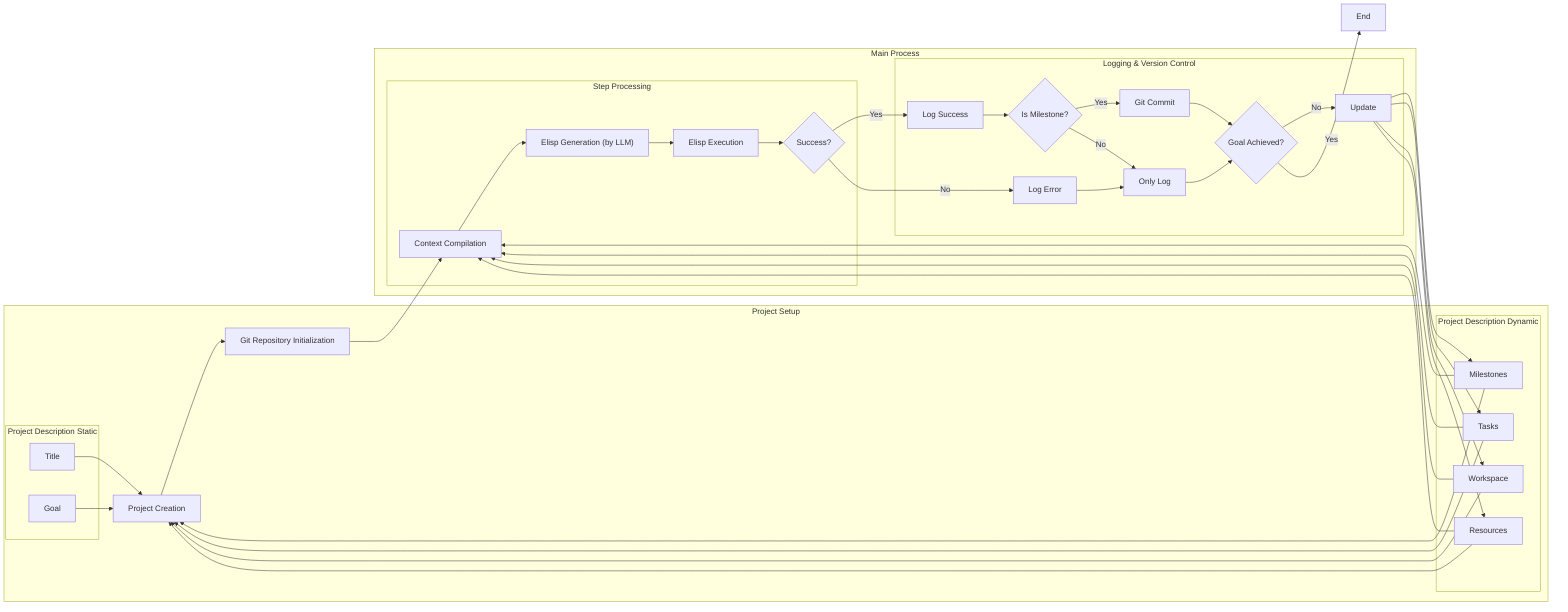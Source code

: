 graph LR
    subgraph Project Setup
    subgraph Project Description Static
        A1["Title"]
        A2["Goal"]
    end
    subgraph Project Description Dynamic
        A3["Milestones"]
        A4["Tasks"]
        A5["Workspace"]
        A6["Resources"]
    end
    A[Project Creation]
    B[Git Repository Initialization]
    end
    subgraph Main Process
    subgraph Step Processing
        D["Context Compilation"]
        E["Elisp Generation (by LLM)"]
        F[Elisp Execution]
        G{Success?}
    end
    subgraph Logging & Version Control
        H[Log Success]
        I[Log Error]
        J{Is Milestone?}
        K[Git Commit]
        L[Only Log]
        M{Goal Achieved?}
        N[Update]
    end
    end
    A1 --> A
    A2 --> A
    A3 --> A
    A4 --> A
    A5 --> A
    A6 --> A
    A --> B
    B --> D
    A3 --> D
    A4 --> D
    A5 --> D
    A6 --> D
    D --> E
    E --> F
    F --> G
    G -- Yes --> H
    G -- No --> I
    H --> J
    J -- Yes --> K
    J -- No --> L
    K --> M
    I --> L
    L --> M
    %% M -- No --> A3
    %% M -- No --> A4
    %% M -- No --> A5
    %% M -- No --> A6
    M -- No --> N
    N --> A3
    N --> A4
    N --> A5
    N --> A6
    %% M -- No --> A4
    %% M -- No --> A5
    %% M -- No --> A6
    M -- Yes --> Z[End]